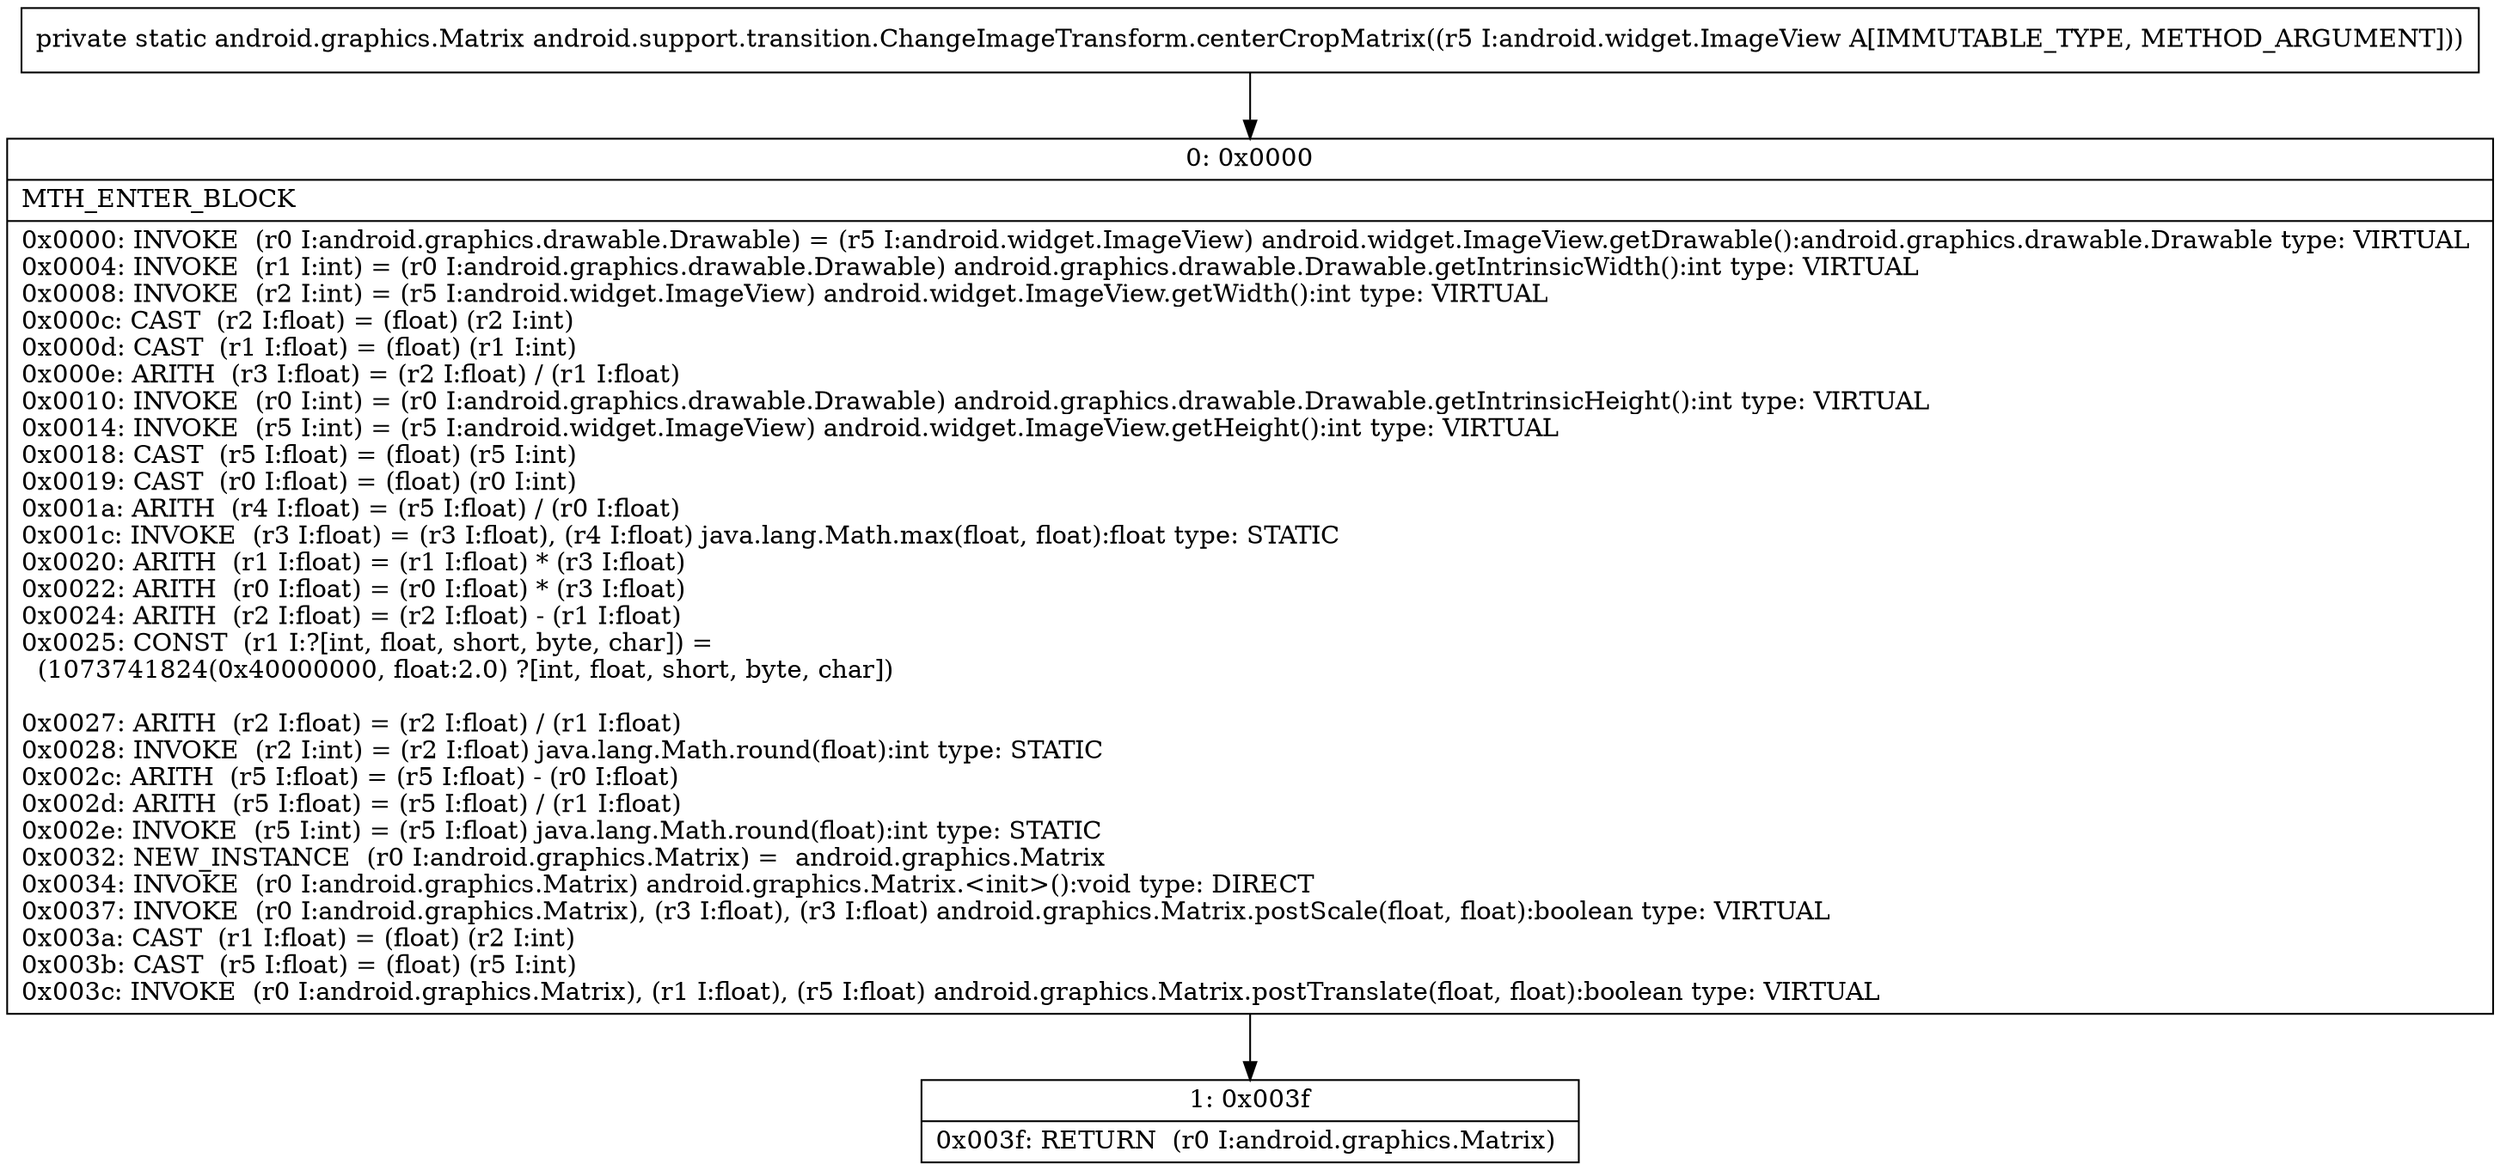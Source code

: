 digraph "CFG forandroid.support.transition.ChangeImageTransform.centerCropMatrix(Landroid\/widget\/ImageView;)Landroid\/graphics\/Matrix;" {
Node_0 [shape=record,label="{0\:\ 0x0000|MTH_ENTER_BLOCK\l|0x0000: INVOKE  (r0 I:android.graphics.drawable.Drawable) = (r5 I:android.widget.ImageView) android.widget.ImageView.getDrawable():android.graphics.drawable.Drawable type: VIRTUAL \l0x0004: INVOKE  (r1 I:int) = (r0 I:android.graphics.drawable.Drawable) android.graphics.drawable.Drawable.getIntrinsicWidth():int type: VIRTUAL \l0x0008: INVOKE  (r2 I:int) = (r5 I:android.widget.ImageView) android.widget.ImageView.getWidth():int type: VIRTUAL \l0x000c: CAST  (r2 I:float) = (float) (r2 I:int) \l0x000d: CAST  (r1 I:float) = (float) (r1 I:int) \l0x000e: ARITH  (r3 I:float) = (r2 I:float) \/ (r1 I:float) \l0x0010: INVOKE  (r0 I:int) = (r0 I:android.graphics.drawable.Drawable) android.graphics.drawable.Drawable.getIntrinsicHeight():int type: VIRTUAL \l0x0014: INVOKE  (r5 I:int) = (r5 I:android.widget.ImageView) android.widget.ImageView.getHeight():int type: VIRTUAL \l0x0018: CAST  (r5 I:float) = (float) (r5 I:int) \l0x0019: CAST  (r0 I:float) = (float) (r0 I:int) \l0x001a: ARITH  (r4 I:float) = (r5 I:float) \/ (r0 I:float) \l0x001c: INVOKE  (r3 I:float) = (r3 I:float), (r4 I:float) java.lang.Math.max(float, float):float type: STATIC \l0x0020: ARITH  (r1 I:float) = (r1 I:float) * (r3 I:float) \l0x0022: ARITH  (r0 I:float) = (r0 I:float) * (r3 I:float) \l0x0024: ARITH  (r2 I:float) = (r2 I:float) \- (r1 I:float) \l0x0025: CONST  (r1 I:?[int, float, short, byte, char]) = \l  (1073741824(0x40000000, float:2.0) ?[int, float, short, byte, char])\l \l0x0027: ARITH  (r2 I:float) = (r2 I:float) \/ (r1 I:float) \l0x0028: INVOKE  (r2 I:int) = (r2 I:float) java.lang.Math.round(float):int type: STATIC \l0x002c: ARITH  (r5 I:float) = (r5 I:float) \- (r0 I:float) \l0x002d: ARITH  (r5 I:float) = (r5 I:float) \/ (r1 I:float) \l0x002e: INVOKE  (r5 I:int) = (r5 I:float) java.lang.Math.round(float):int type: STATIC \l0x0032: NEW_INSTANCE  (r0 I:android.graphics.Matrix) =  android.graphics.Matrix \l0x0034: INVOKE  (r0 I:android.graphics.Matrix) android.graphics.Matrix.\<init\>():void type: DIRECT \l0x0037: INVOKE  (r0 I:android.graphics.Matrix), (r3 I:float), (r3 I:float) android.graphics.Matrix.postScale(float, float):boolean type: VIRTUAL \l0x003a: CAST  (r1 I:float) = (float) (r2 I:int) \l0x003b: CAST  (r5 I:float) = (float) (r5 I:int) \l0x003c: INVOKE  (r0 I:android.graphics.Matrix), (r1 I:float), (r5 I:float) android.graphics.Matrix.postTranslate(float, float):boolean type: VIRTUAL \l}"];
Node_1 [shape=record,label="{1\:\ 0x003f|0x003f: RETURN  (r0 I:android.graphics.Matrix) \l}"];
MethodNode[shape=record,label="{private static android.graphics.Matrix android.support.transition.ChangeImageTransform.centerCropMatrix((r5 I:android.widget.ImageView A[IMMUTABLE_TYPE, METHOD_ARGUMENT])) }"];
MethodNode -> Node_0;
Node_0 -> Node_1;
}

